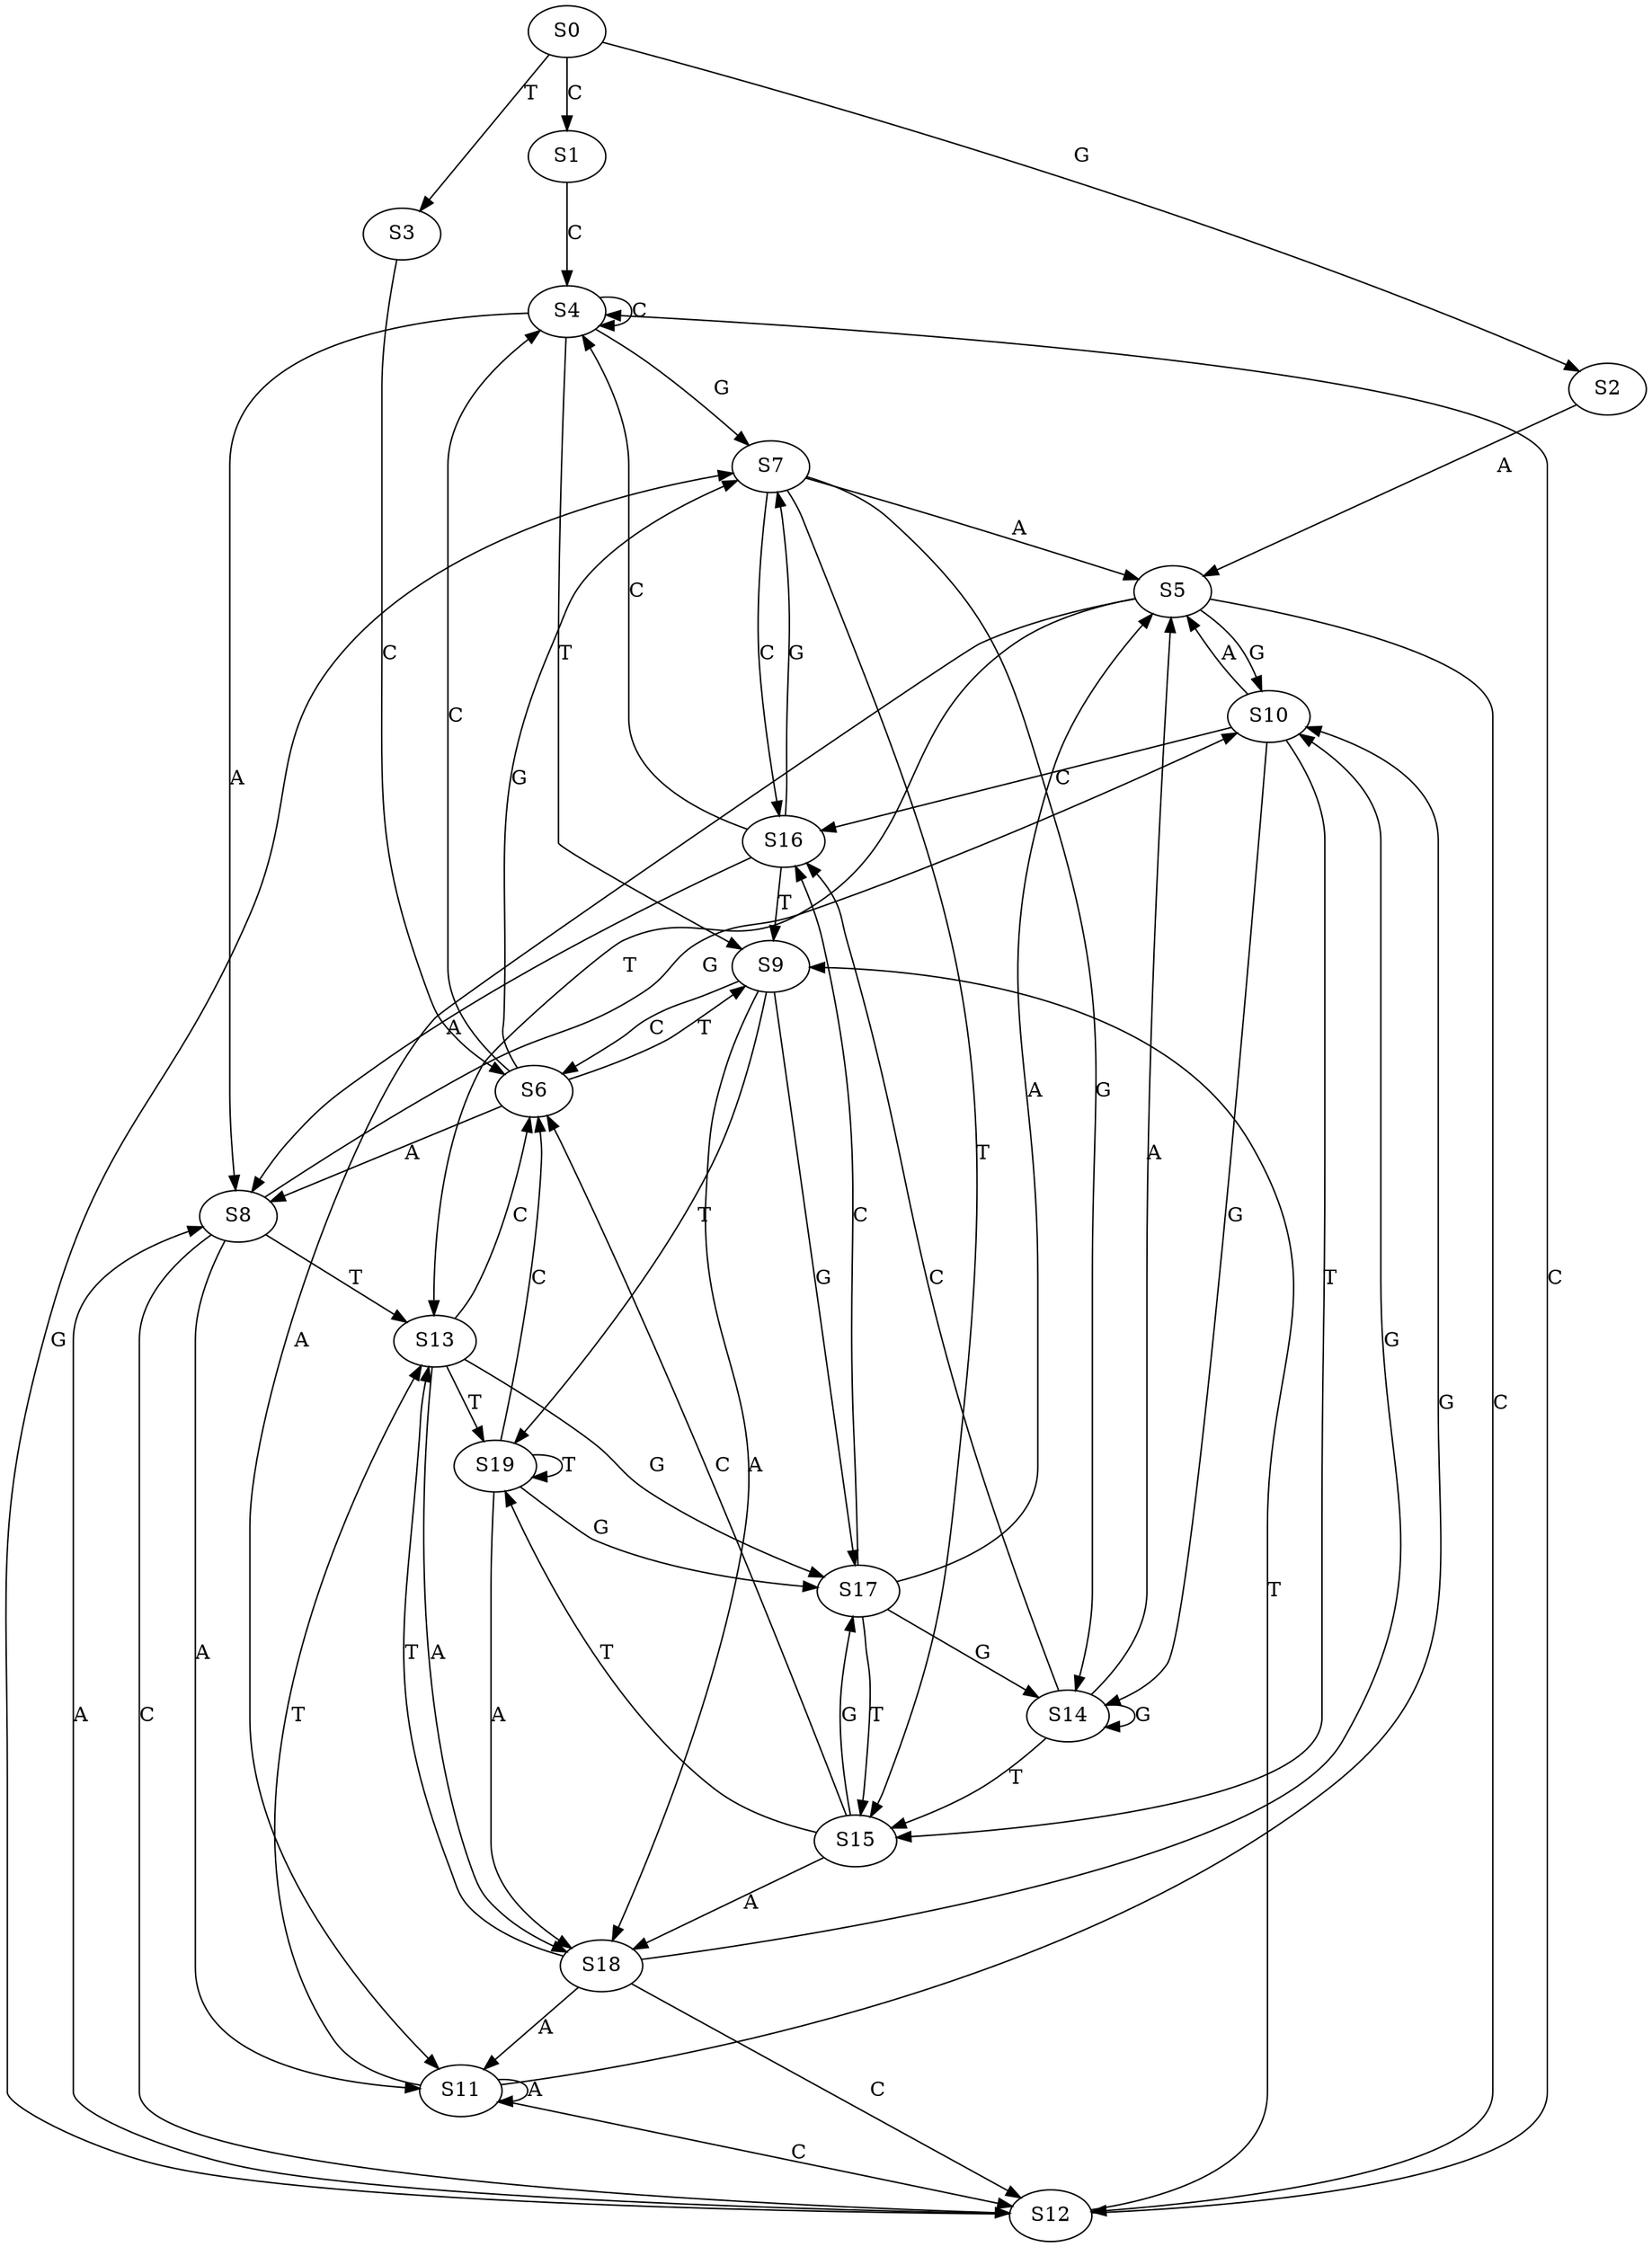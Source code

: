 strict digraph  {
	S0 -> S1 [ label = C ];
	S0 -> S2 [ label = G ];
	S0 -> S3 [ label = T ];
	S1 -> S4 [ label = C ];
	S2 -> S5 [ label = A ];
	S3 -> S6 [ label = C ];
	S4 -> S7 [ label = G ];
	S4 -> S4 [ label = C ];
	S4 -> S8 [ label = A ];
	S4 -> S9 [ label = T ];
	S5 -> S10 [ label = G ];
	S5 -> S11 [ label = A ];
	S5 -> S12 [ label = C ];
	S5 -> S13 [ label = T ];
	S6 -> S9 [ label = T ];
	S6 -> S7 [ label = G ];
	S6 -> S4 [ label = C ];
	S6 -> S8 [ label = A ];
	S7 -> S14 [ label = G ];
	S7 -> S15 [ label = T ];
	S7 -> S5 [ label = A ];
	S7 -> S16 [ label = C ];
	S8 -> S10 [ label = G ];
	S8 -> S13 [ label = T ];
	S8 -> S12 [ label = C ];
	S8 -> S11 [ label = A ];
	S9 -> S17 [ label = G ];
	S9 -> S6 [ label = C ];
	S9 -> S18 [ label = A ];
	S9 -> S19 [ label = T ];
	S10 -> S15 [ label = T ];
	S10 -> S14 [ label = G ];
	S10 -> S5 [ label = A ];
	S10 -> S16 [ label = C ];
	S11 -> S13 [ label = T ];
	S11 -> S12 [ label = C ];
	S11 -> S10 [ label = G ];
	S11 -> S11 [ label = A ];
	S12 -> S8 [ label = A ];
	S12 -> S9 [ label = T ];
	S12 -> S4 [ label = C ];
	S12 -> S7 [ label = G ];
	S13 -> S18 [ label = A ];
	S13 -> S6 [ label = C ];
	S13 -> S19 [ label = T ];
	S13 -> S17 [ label = G ];
	S14 -> S5 [ label = A ];
	S14 -> S15 [ label = T ];
	S14 -> S14 [ label = G ];
	S14 -> S16 [ label = C ];
	S15 -> S18 [ label = A ];
	S15 -> S6 [ label = C ];
	S15 -> S17 [ label = G ];
	S15 -> S19 [ label = T ];
	S16 -> S4 [ label = C ];
	S16 -> S9 [ label = T ];
	S16 -> S7 [ label = G ];
	S16 -> S8 [ label = A ];
	S17 -> S5 [ label = A ];
	S17 -> S15 [ label = T ];
	S17 -> S16 [ label = C ];
	S17 -> S14 [ label = G ];
	S18 -> S10 [ label = G ];
	S18 -> S13 [ label = T ];
	S18 -> S11 [ label = A ];
	S18 -> S12 [ label = C ];
	S19 -> S6 [ label = C ];
	S19 -> S17 [ label = G ];
	S19 -> S19 [ label = T ];
	S19 -> S18 [ label = A ];
}
